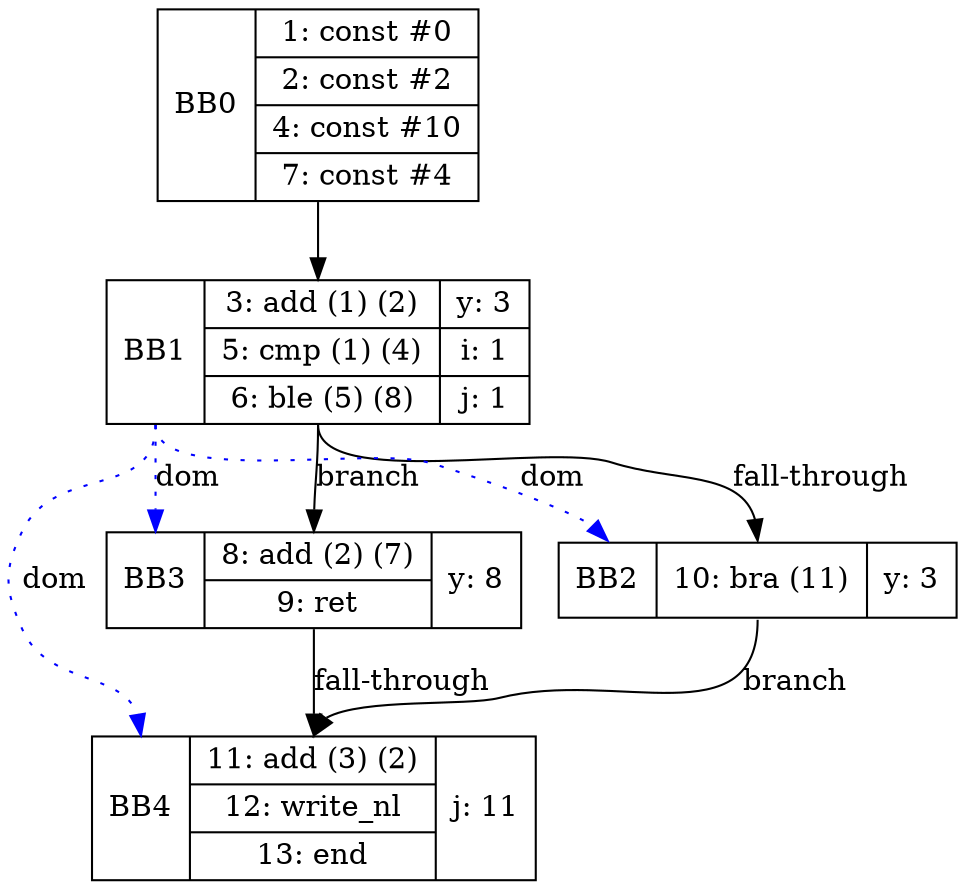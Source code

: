 digraph G {
bb0 [shape=record, label="<b>BB0 | {1: const #0|2: const #2|4: const #10|7: const #4}"];
bb1 [shape=record, label="<b>BB1 | {3: add (1) (2)|5: cmp (1) (4)|6: ble (5) (8)}| {y: 3 | i: 1 | j: 1}"];
bb2 [shape=record, label="<b>BB2 | {10: bra (11)}| {y: 3}"];
bb3 [shape=record, label="<b>BB3 | {8: add (2) (7)|9: ret}| {y: 8}"];
bb4 [shape=record, label="<b>BB4 | {11: add (3) (2)|12: write_nl|13: end}| {j: 11}"];
bb0:s -> bb1:n ;
bb1:s -> bb2:n [label="fall-through"];
bb1:s -> bb3:n [label="branch"];
bb2:s -> bb4:n [label="branch"];
bb3:s -> bb4:n [label="fall-through"];
bb1:b -> bb2:b [color=blue, style=dotted, label="dom"];
bb1:b -> bb3:b [color=blue, style=dotted, label="dom"];
bb1:b -> bb4:b [color=blue, style=dotted, label="dom"];
}